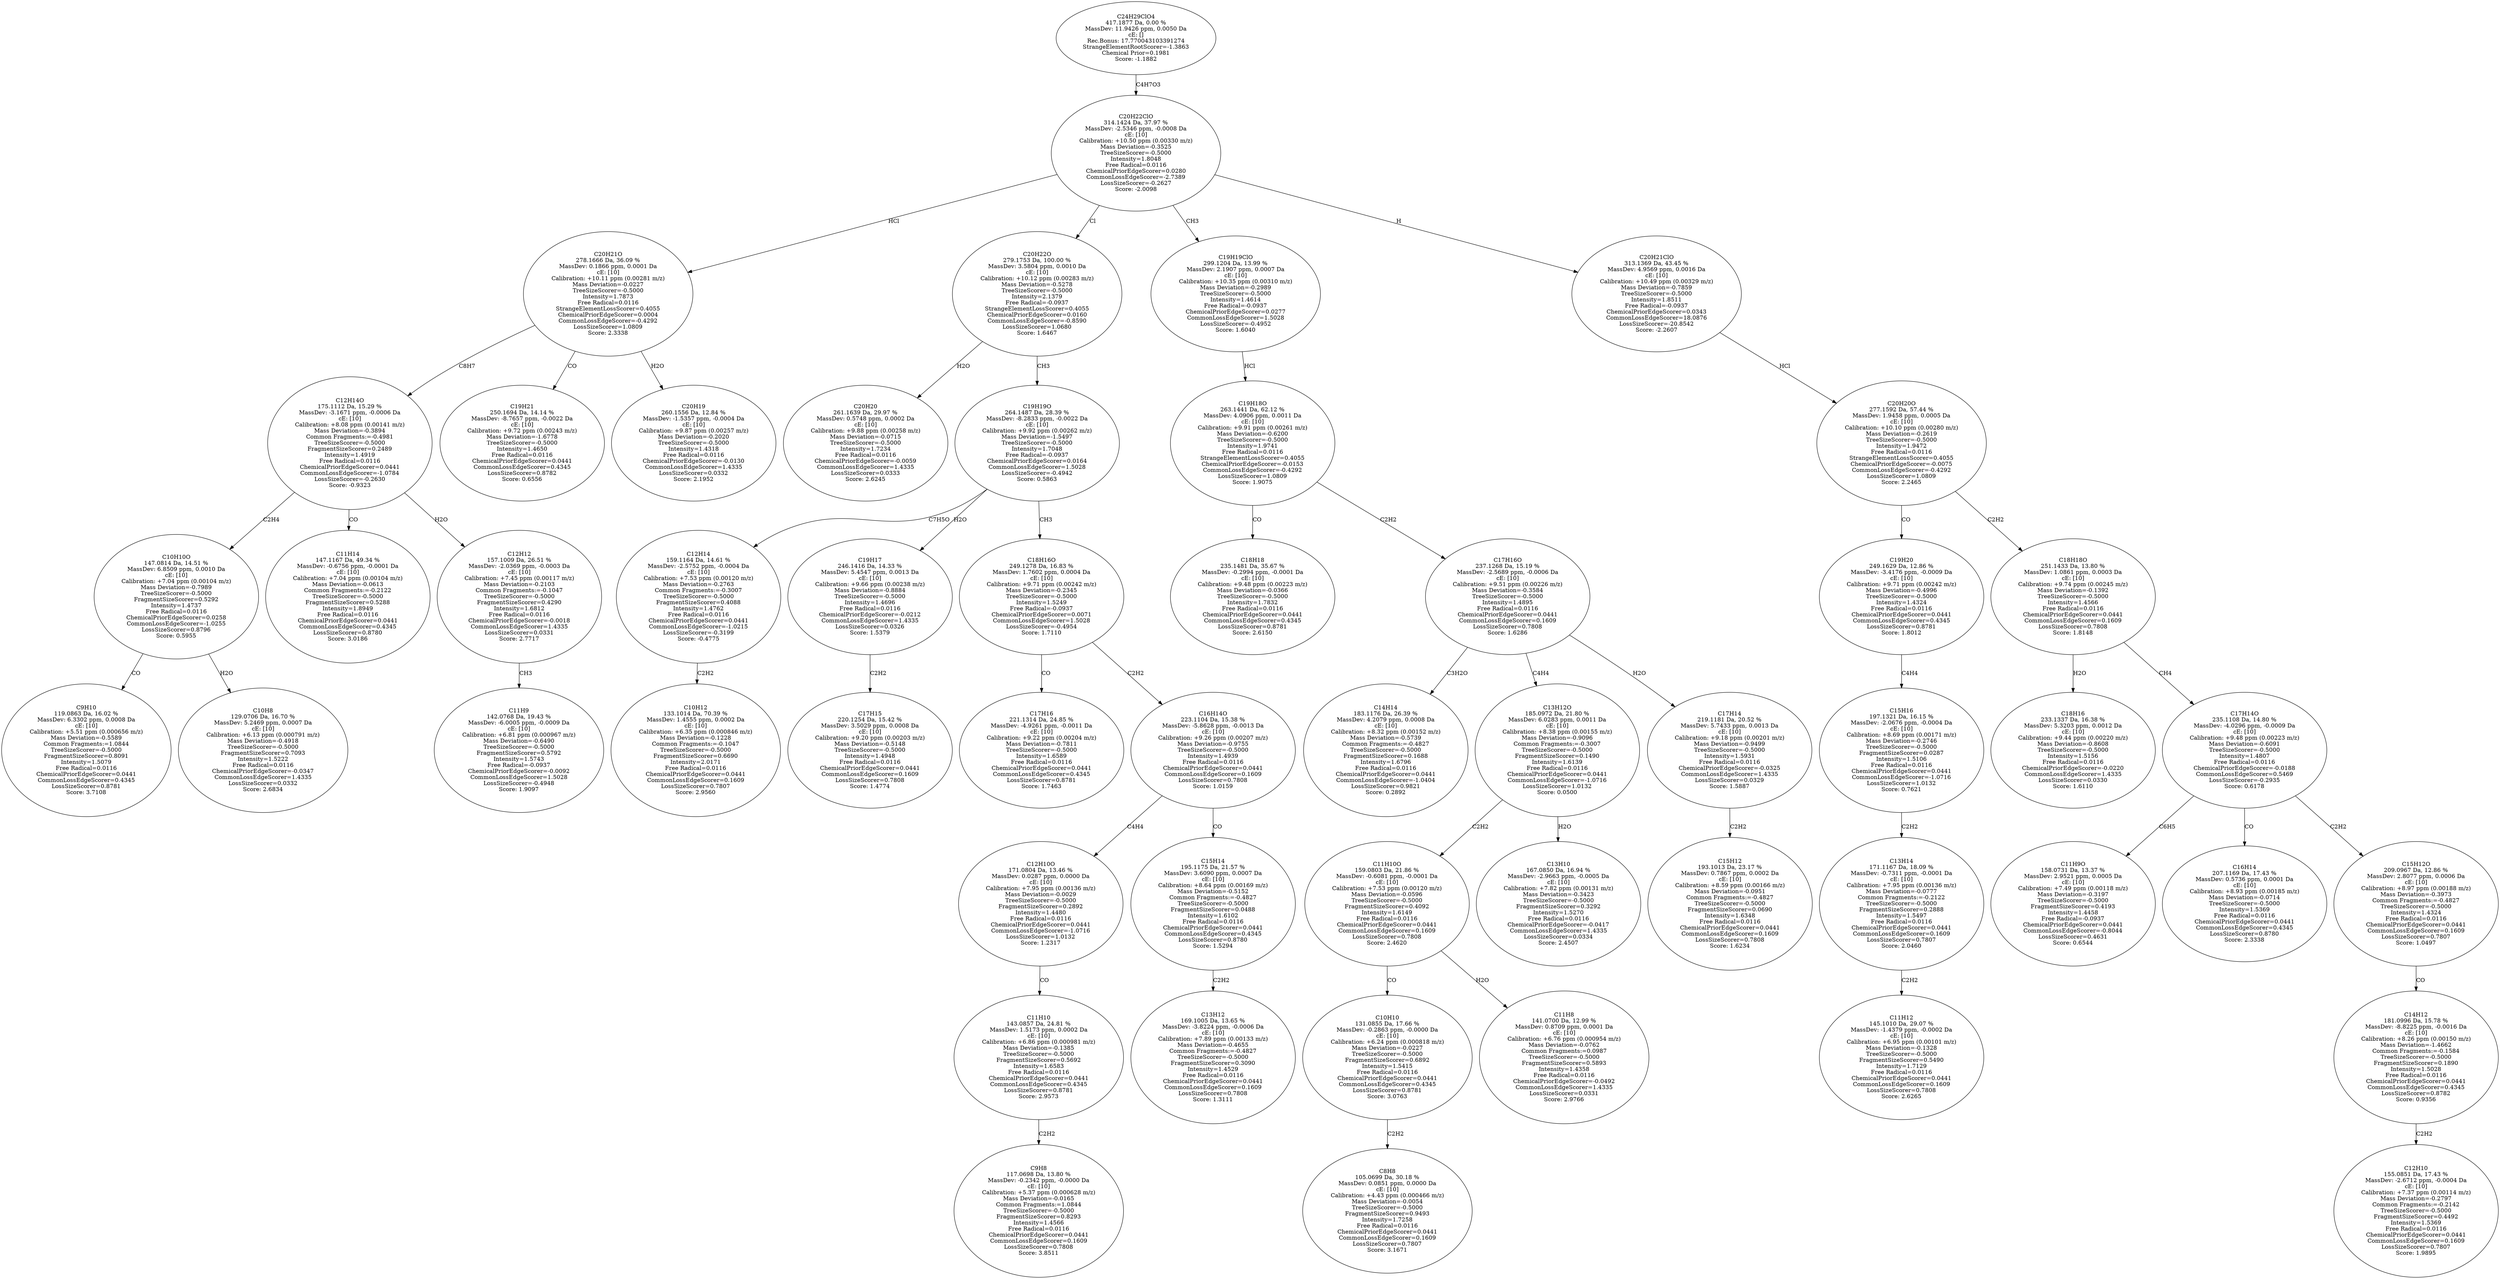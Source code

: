 strict digraph {
v1 [label="C9H10\n119.0863 Da, 16.02 %\nMassDev: 6.3302 ppm, 0.0008 Da\ncE: [10]\nCalibration: +5.51 ppm (0.000656 m/z)\nMass Deviation=-0.5589\nCommon Fragments:=1.0844\nTreeSizeScorer=-0.5000\nFragmentSizeScorer=0.8091\nIntensity=1.5079\nFree Radical=0.0116\nChemicalPriorEdgeScorer=0.0441\nCommonLossEdgeScorer=0.4345\nLossSizeScorer=0.8781\nScore: 3.7108"];
v2 [label="C10H8\n129.0706 Da, 16.70 %\nMassDev: 5.2469 ppm, 0.0007 Da\ncE: [10]\nCalibration: +6.13 ppm (0.000791 m/z)\nMass Deviation=-0.4918\nTreeSizeScorer=-0.5000\nFragmentSizeScorer=0.7093\nIntensity=1.5222\nFree Radical=0.0116\nChemicalPriorEdgeScorer=-0.0347\nCommonLossEdgeScorer=1.4335\nLossSizeScorer=0.0332\nScore: 2.6834"];
v3 [label="C10H10O\n147.0814 Da, 14.51 %\nMassDev: 6.8509 ppm, 0.0010 Da\ncE: [10]\nCalibration: +7.04 ppm (0.00104 m/z)\nMass Deviation=-0.7989\nTreeSizeScorer=-0.5000\nFragmentSizeScorer=0.5292\nIntensity=1.4737\nFree Radical=0.0116\nChemicalPriorEdgeScorer=0.0258\nCommonLossEdgeScorer=-1.0255\nLossSizeScorer=0.8796\nScore: 0.5955"];
v4 [label="C11H14\n147.1167 Da, 49.34 %\nMassDev: -0.6756 ppm, -0.0001 Da\ncE: [10]\nCalibration: +7.04 ppm (0.00104 m/z)\nMass Deviation=-0.0613\nCommon Fragments:=-0.2122\nTreeSizeScorer=-0.5000\nFragmentSizeScorer=0.5288\nIntensity=1.8949\nFree Radical=0.0116\nChemicalPriorEdgeScorer=0.0441\nCommonLossEdgeScorer=0.4345\nLossSizeScorer=0.8780\nScore: 3.0186"];
v5 [label="C11H9\n142.0768 Da, 19.43 %\nMassDev: -6.0005 ppm, -0.0009 Da\ncE: [10]\nCalibration: +6.81 ppm (0.000967 m/z)\nMass Deviation=-0.6490\nTreeSizeScorer=-0.5000\nFragmentSizeScorer=0.5792\nIntensity=1.5743\nFree Radical=-0.0937\nChemicalPriorEdgeScorer=-0.0092\nCommonLossEdgeScorer=1.5028\nLossSizeScorer=-0.4948\nScore: 1.9097"];
v6 [label="C12H12\n157.1009 Da, 26.51 %\nMassDev: -2.0369 ppm, -0.0003 Da\ncE: [10]\nCalibration: +7.45 ppm (0.00117 m/z)\nMass Deviation=-0.2103\nCommon Fragments:=-0.1047\nTreeSizeScorer=-0.5000\nFragmentSizeScorer=0.4290\nIntensity=1.6812\nFree Radical=0.0116\nChemicalPriorEdgeScorer=-0.0018\nCommonLossEdgeScorer=1.4335\nLossSizeScorer=0.0331\nScore: 2.7717"];
v7 [label="C12H14O\n175.1112 Da, 15.29 %\nMassDev: -3.1671 ppm, -0.0006 Da\ncE: [10]\nCalibration: +8.08 ppm (0.00141 m/z)\nMass Deviation=-0.3894\nCommon Fragments:=-0.4981\nTreeSizeScorer=-0.5000\nFragmentSizeScorer=0.2489\nIntensity=1.4919\nFree Radical=0.0116\nChemicalPriorEdgeScorer=0.0441\nCommonLossEdgeScorer=-1.0784\nLossSizeScorer=-0.2630\nScore: -0.9323"];
v8 [label="C19H21\n250.1694 Da, 14.14 %\nMassDev: -8.7657 ppm, -0.0022 Da\ncE: [10]\nCalibration: +9.72 ppm (0.00243 m/z)\nMass Deviation=-1.6778\nTreeSizeScorer=-0.5000\nIntensity=1.4650\nFree Radical=0.0116\nChemicalPriorEdgeScorer=0.0441\nCommonLossEdgeScorer=0.4345\nLossSizeScorer=0.8782\nScore: 0.6556"];
v9 [label="C20H19\n260.1556 Da, 12.84 %\nMassDev: -1.5357 ppm, -0.0004 Da\ncE: [10]\nCalibration: +9.87 ppm (0.00257 m/z)\nMass Deviation=-0.2020\nTreeSizeScorer=-0.5000\nIntensity=1.4318\nFree Radical=0.0116\nChemicalPriorEdgeScorer=-0.0130\nCommonLossEdgeScorer=1.4335\nLossSizeScorer=0.0332\nScore: 2.1952"];
v10 [label="C20H21O\n278.1666 Da, 36.09 %\nMassDev: 0.1866 ppm, 0.0001 Da\ncE: [10]\nCalibration: +10.11 ppm (0.00281 m/z)\nMass Deviation=-0.0227\nTreeSizeScorer=-0.5000\nIntensity=1.7873\nFree Radical=0.0116\nStrangeElementLossScorer=0.4055\nChemicalPriorEdgeScorer=0.0004\nCommonLossEdgeScorer=-0.4292\nLossSizeScorer=1.0809\nScore: 2.3338"];
v11 [label="C20H20\n261.1639 Da, 29.97 %\nMassDev: 0.5748 ppm, 0.0002 Da\ncE: [10]\nCalibration: +9.88 ppm (0.00258 m/z)\nMass Deviation=-0.0715\nTreeSizeScorer=-0.5000\nIntensity=1.7234\nFree Radical=0.0116\nChemicalPriorEdgeScorer=-0.0059\nCommonLossEdgeScorer=1.4335\nLossSizeScorer=0.0333\nScore: 2.6245"];
v12 [label="C10H12\n133.1014 Da, 70.39 %\nMassDev: 1.4555 ppm, 0.0002 Da\ncE: [10]\nCalibration: +6.35 ppm (0.000846 m/z)\nMass Deviation=-0.1228\nCommon Fragments:=-0.1047\nTreeSizeScorer=-0.5000\nFragmentSizeScorer=0.6690\nIntensity=2.0171\nFree Radical=0.0116\nChemicalPriorEdgeScorer=0.0441\nCommonLossEdgeScorer=0.1609\nLossSizeScorer=0.7807\nScore: 2.9560"];
v13 [label="C12H14\n159.1164 Da, 14.61 %\nMassDev: -2.5752 ppm, -0.0004 Da\ncE: [10]\nCalibration: +7.53 ppm (0.00120 m/z)\nMass Deviation=-0.2763\nCommon Fragments:=-0.3007\nTreeSizeScorer=-0.5000\nFragmentSizeScorer=0.4088\nIntensity=1.4762\nFree Radical=0.0116\nChemicalPriorEdgeScorer=0.0441\nCommonLossEdgeScorer=-1.0215\nLossSizeScorer=-0.3199\nScore: -0.4775"];
v14 [label="C17H15\n220.1254 Da, 15.42 %\nMassDev: 3.5029 ppm, 0.0008 Da\ncE: [10]\nCalibration: +9.20 ppm (0.00203 m/z)\nMass Deviation=-0.5148\nTreeSizeScorer=-0.5000\nIntensity=1.4948\nFree Radical=0.0116\nChemicalPriorEdgeScorer=0.0441\nCommonLossEdgeScorer=0.1609\nLossSizeScorer=0.7808\nScore: 1.4774"];
v15 [label="C19H17\n246.1416 Da, 14.33 %\nMassDev: 5.4547 ppm, 0.0013 Da\ncE: [10]\nCalibration: +9.66 ppm (0.00238 m/z)\nMass Deviation=-0.8884\nTreeSizeScorer=-0.5000\nIntensity=1.4696\nFree Radical=0.0116\nChemicalPriorEdgeScorer=-0.0212\nCommonLossEdgeScorer=1.4335\nLossSizeScorer=0.0326\nScore: 1.5379"];
v16 [label="C17H16\n221.1314 Da, 24.85 %\nMassDev: -4.9261 ppm, -0.0011 Da\ncE: [10]\nCalibration: +9.22 ppm (0.00204 m/z)\nMass Deviation=-0.7811\nTreeSizeScorer=-0.5000\nIntensity=1.6589\nFree Radical=0.0116\nChemicalPriorEdgeScorer=0.0441\nCommonLossEdgeScorer=0.4345\nLossSizeScorer=0.8781\nScore: 1.7463"];
v17 [label="C9H8\n117.0698 Da, 13.80 %\nMassDev: -0.2342 ppm, -0.0000 Da\ncE: [10]\nCalibration: +5.37 ppm (0.000628 m/z)\nMass Deviation=-0.0165\nCommon Fragments:=1.0844\nTreeSizeScorer=-0.5000\nFragmentSizeScorer=0.8293\nIntensity=1.4566\nFree Radical=0.0116\nChemicalPriorEdgeScorer=0.0441\nCommonLossEdgeScorer=0.1609\nLossSizeScorer=0.7808\nScore: 3.8511"];
v18 [label="C11H10\n143.0857 Da, 24.81 %\nMassDev: 1.5173 ppm, 0.0002 Da\ncE: [10]\nCalibration: +6.86 ppm (0.000981 m/z)\nMass Deviation=-0.1385\nTreeSizeScorer=-0.5000\nFragmentSizeScorer=0.5692\nIntensity=1.6583\nFree Radical=0.0116\nChemicalPriorEdgeScorer=0.0441\nCommonLossEdgeScorer=0.4345\nLossSizeScorer=0.8781\nScore: 2.9573"];
v19 [label="C12H10O\n171.0804 Da, 13.46 %\nMassDev: 0.0287 ppm, 0.0000 Da\ncE: [10]\nCalibration: +7.95 ppm (0.00136 m/z)\nMass Deviation=-0.0029\nTreeSizeScorer=-0.5000\nFragmentSizeScorer=0.2892\nIntensity=1.4480\nFree Radical=0.0116\nChemicalPriorEdgeScorer=0.0441\nCommonLossEdgeScorer=-1.0716\nLossSizeScorer=1.0132\nScore: 1.2317"];
v20 [label="C13H12\n169.1005 Da, 13.65 %\nMassDev: -3.8224 ppm, -0.0006 Da\ncE: [10]\nCalibration: +7.89 ppm (0.00133 m/z)\nMass Deviation=-0.4655\nCommon Fragments:=-0.4827\nTreeSizeScorer=-0.5000\nFragmentSizeScorer=0.3090\nIntensity=1.4529\nFree Radical=0.0116\nChemicalPriorEdgeScorer=0.0441\nCommonLossEdgeScorer=0.1609\nLossSizeScorer=0.7808\nScore: 1.3111"];
v21 [label="C15H14\n195.1175 Da, 21.57 %\nMassDev: 3.6090 ppm, 0.0007 Da\ncE: [10]\nCalibration: +8.64 ppm (0.00169 m/z)\nMass Deviation=-0.5152\nCommon Fragments:=-0.4827\nTreeSizeScorer=-0.5000\nFragmentSizeScorer=0.0488\nIntensity=1.6102\nFree Radical=0.0116\nChemicalPriorEdgeScorer=0.0441\nCommonLossEdgeScorer=0.4345\nLossSizeScorer=0.8780\nScore: 1.5294"];
v22 [label="C16H14O\n223.1104 Da, 15.38 %\nMassDev: -5.8628 ppm, -0.0013 Da\ncE: [10]\nCalibration: +9.26 ppm (0.00207 m/z)\nMass Deviation=-0.9755\nTreeSizeScorer=-0.5000\nIntensity=1.4939\nFree Radical=0.0116\nChemicalPriorEdgeScorer=0.0441\nCommonLossEdgeScorer=0.1609\nLossSizeScorer=0.7808\nScore: 1.0159"];
v23 [label="C18H16O\n249.1278 Da, 16.83 %\nMassDev: 1.7602 ppm, 0.0004 Da\ncE: [10]\nCalibration: +9.71 ppm (0.00242 m/z)\nMass Deviation=-0.2345\nTreeSizeScorer=-0.5000\nIntensity=1.5249\nFree Radical=-0.0937\nChemicalPriorEdgeScorer=0.0071\nCommonLossEdgeScorer=1.5028\nLossSizeScorer=-0.4954\nScore: 1.7110"];
v24 [label="C19H19O\n264.1487 Da, 28.39 %\nMassDev: -8.2833 ppm, -0.0022 Da\ncE: [10]\nCalibration: +9.92 ppm (0.00262 m/z)\nMass Deviation=-1.5497\nTreeSizeScorer=-0.5000\nIntensity=1.7048\nFree Radical=-0.0937\nChemicalPriorEdgeScorer=0.0164\nCommonLossEdgeScorer=1.5028\nLossSizeScorer=-0.4942\nScore: 0.5863"];
v25 [label="C20H22O\n279.1753 Da, 100.00 %\nMassDev: 3.5804 ppm, 0.0010 Da\ncE: [10]\nCalibration: +10.12 ppm (0.00283 m/z)\nMass Deviation=-0.5278\nTreeSizeScorer=-0.5000\nIntensity=2.1379\nFree Radical=-0.0937\nStrangeElementLossScorer=0.4055\nChemicalPriorEdgeScorer=0.0160\nCommonLossEdgeScorer=-0.8590\nLossSizeScorer=1.0680\nScore: 1.6467"];
v26 [label="C18H18\n235.1481 Da, 35.67 %\nMassDev: -0.2994 ppm, -0.0001 Da\ncE: [10]\nCalibration: +9.48 ppm (0.00223 m/z)\nMass Deviation=-0.0366\nTreeSizeScorer=-0.5000\nIntensity=1.7832\nFree Radical=0.0116\nChemicalPriorEdgeScorer=0.0441\nCommonLossEdgeScorer=0.4345\nLossSizeScorer=0.8781\nScore: 2.6150"];
v27 [label="C14H14\n183.1176 Da, 26.39 %\nMassDev: 4.2079 ppm, 0.0008 Da\ncE: [10]\nCalibration: +8.32 ppm (0.00152 m/z)\nMass Deviation=-0.5739\nCommon Fragments:=-0.4827\nTreeSizeScorer=-0.5000\nFragmentSizeScorer=0.1688\nIntensity=1.6796\nFree Radical=0.0116\nChemicalPriorEdgeScorer=0.0441\nCommonLossEdgeScorer=-1.0404\nLossSizeScorer=0.9821\nScore: 0.2892"];
v28 [label="C8H8\n105.0699 Da, 30.18 %\nMassDev: 0.0851 ppm, 0.0000 Da\ncE: [10]\nCalibration: +4.43 ppm (0.000466 m/z)\nMass Deviation=-0.0054\nTreeSizeScorer=-0.5000\nFragmentSizeScorer=0.9493\nIntensity=1.7258\nFree Radical=0.0116\nChemicalPriorEdgeScorer=0.0441\nCommonLossEdgeScorer=0.1609\nLossSizeScorer=0.7807\nScore: 3.1671"];
v29 [label="C10H10\n131.0855 Da, 17.66 %\nMassDev: -0.2863 ppm, -0.0000 Da\ncE: [10]\nCalibration: +6.24 ppm (0.000818 m/z)\nMass Deviation=-0.0227\nTreeSizeScorer=-0.5000\nFragmentSizeScorer=0.6892\nIntensity=1.5415\nFree Radical=0.0116\nChemicalPriorEdgeScorer=0.0441\nCommonLossEdgeScorer=0.4345\nLossSizeScorer=0.8781\nScore: 3.0763"];
v30 [label="C11H8\n141.0700 Da, 12.99 %\nMassDev: 0.8709 ppm, 0.0001 Da\ncE: [10]\nCalibration: +6.76 ppm (0.000954 m/z)\nMass Deviation=-0.0762\nCommon Fragments:=0.0987\nTreeSizeScorer=-0.5000\nFragmentSizeScorer=0.5893\nIntensity=1.4358\nFree Radical=0.0116\nChemicalPriorEdgeScorer=-0.0492\nCommonLossEdgeScorer=1.4335\nLossSizeScorer=0.0331\nScore: 2.9766"];
v31 [label="C11H10O\n159.0803 Da, 21.86 %\nMassDev: -0.6081 ppm, -0.0001 Da\ncE: [10]\nCalibration: +7.53 ppm (0.00120 m/z)\nMass Deviation=-0.0596\nTreeSizeScorer=-0.5000\nFragmentSizeScorer=0.4092\nIntensity=1.6149\nFree Radical=0.0116\nChemicalPriorEdgeScorer=0.0441\nCommonLossEdgeScorer=0.1609\nLossSizeScorer=0.7808\nScore: 2.4620"];
v32 [label="C13H10\n167.0850 Da, 16.94 %\nMassDev: -2.9663 ppm, -0.0005 Da\ncE: [10]\nCalibration: +7.82 ppm (0.00131 m/z)\nMass Deviation=-0.3423\nTreeSizeScorer=-0.5000\nFragmentSizeScorer=0.3292\nIntensity=1.5270\nFree Radical=0.0116\nChemicalPriorEdgeScorer=-0.0417\nCommonLossEdgeScorer=1.4335\nLossSizeScorer=0.0334\nScore: 2.4507"];
v33 [label="C13H12O\n185.0972 Da, 21.80 %\nMassDev: 6.0283 ppm, 0.0011 Da\ncE: [10]\nCalibration: +8.38 ppm (0.00155 m/z)\nMass Deviation=-0.9096\nCommon Fragments:=-0.3007\nTreeSizeScorer=-0.5000\nFragmentSizeScorer=0.1490\nIntensity=1.6139\nFree Radical=0.0116\nChemicalPriorEdgeScorer=0.0441\nCommonLossEdgeScorer=-1.0716\nLossSizeScorer=1.0132\nScore: 0.0500"];
v34 [label="C15H12\n193.1013 Da, 23.17 %\nMassDev: 0.7867 ppm, 0.0002 Da\ncE: [10]\nCalibration: +8.59 ppm (0.00166 m/z)\nMass Deviation=-0.0951\nCommon Fragments:=-0.4827\nTreeSizeScorer=-0.5000\nFragmentSizeScorer=0.0690\nIntensity=1.6348\nFree Radical=0.0116\nChemicalPriorEdgeScorer=0.0441\nCommonLossEdgeScorer=0.1609\nLossSizeScorer=0.7808\nScore: 1.6234"];
v35 [label="C17H14\n219.1181 Da, 20.52 %\nMassDev: 5.7433 ppm, 0.0013 Da\ncE: [10]\nCalibration: +9.18 ppm (0.00201 m/z)\nMass Deviation=-0.9499\nTreeSizeScorer=-0.5000\nIntensity=1.5931\nFree Radical=0.0116\nChemicalPriorEdgeScorer=-0.0325\nCommonLossEdgeScorer=1.4335\nLossSizeScorer=0.0329\nScore: 1.5887"];
v36 [label="C17H16O\n237.1268 Da, 15.19 %\nMassDev: -2.5689 ppm, -0.0006 Da\ncE: [10]\nCalibration: +9.51 ppm (0.00226 m/z)\nMass Deviation=-0.3584\nTreeSizeScorer=-0.5000\nIntensity=1.4895\nFree Radical=0.0116\nChemicalPriorEdgeScorer=0.0441\nCommonLossEdgeScorer=0.1609\nLossSizeScorer=0.7808\nScore: 1.6286"];
v37 [label="C19H18O\n263.1441 Da, 62.12 %\nMassDev: 4.0906 ppm, 0.0011 Da\ncE: [10]\nCalibration: +9.91 ppm (0.00261 m/z)\nMass Deviation=-0.6200\nTreeSizeScorer=-0.5000\nIntensity=1.9741\nFree Radical=0.0116\nStrangeElementLossScorer=0.4055\nChemicalPriorEdgeScorer=-0.0153\nCommonLossEdgeScorer=-0.4292\nLossSizeScorer=1.0809\nScore: 1.9075"];
v38 [label="C19H19ClO\n299.1204 Da, 13.99 %\nMassDev: 2.1907 ppm, 0.0007 Da\ncE: [10]\nCalibration: +10.35 ppm (0.00310 m/z)\nMass Deviation=-0.2989\nTreeSizeScorer=-0.5000\nIntensity=1.4614\nFree Radical=-0.0937\nChemicalPriorEdgeScorer=0.0277\nCommonLossEdgeScorer=1.5028\nLossSizeScorer=-0.4952\nScore: 1.6040"];
v39 [label="C11H12\n145.1010 Da, 29.07 %\nMassDev: -1.4379 ppm, -0.0002 Da\ncE: [10]\nCalibration: +6.95 ppm (0.00101 m/z)\nMass Deviation=-0.1328\nTreeSizeScorer=-0.5000\nFragmentSizeScorer=0.5490\nIntensity=1.7129\nFree Radical=0.0116\nChemicalPriorEdgeScorer=0.0441\nCommonLossEdgeScorer=0.1609\nLossSizeScorer=0.7808\nScore: 2.6265"];
v40 [label="C13H14\n171.1167 Da, 18.09 %\nMassDev: -0.7311 ppm, -0.0001 Da\ncE: [10]\nCalibration: +7.95 ppm (0.00136 m/z)\nMass Deviation=-0.0777\nCommon Fragments:=-0.2122\nTreeSizeScorer=-0.5000\nFragmentSizeScorer=0.2888\nIntensity=1.5497\nFree Radical=0.0116\nChemicalPriorEdgeScorer=0.0441\nCommonLossEdgeScorer=0.1609\nLossSizeScorer=0.7807\nScore: 2.0460"];
v41 [label="C15H16\n197.1321 Da, 16.15 %\nMassDev: -2.0676 ppm, -0.0004 Da\ncE: [10]\nCalibration: +8.69 ppm (0.00171 m/z)\nMass Deviation=-0.2746\nTreeSizeScorer=-0.5000\nFragmentSizeScorer=0.0287\nIntensity=1.5106\nFree Radical=0.0116\nChemicalPriorEdgeScorer=0.0441\nCommonLossEdgeScorer=-1.0716\nLossSizeScorer=1.0132\nScore: 0.7621"];
v42 [label="C19H20\n249.1629 Da, 12.86 %\nMassDev: -3.4176 ppm, -0.0009 Da\ncE: [10]\nCalibration: +9.71 ppm (0.00242 m/z)\nMass Deviation=-0.4996\nTreeSizeScorer=-0.5000\nIntensity=1.4324\nFree Radical=0.0116\nChemicalPriorEdgeScorer=0.0441\nCommonLossEdgeScorer=0.4345\nLossSizeScorer=0.8781\nScore: 1.8012"];
v43 [label="C18H16\n233.1337 Da, 16.38 %\nMassDev: 5.3203 ppm, 0.0012 Da\ncE: [10]\nCalibration: +9.44 ppm (0.00220 m/z)\nMass Deviation=-0.8608\nTreeSizeScorer=-0.5000\nIntensity=1.5156\nFree Radical=0.0116\nChemicalPriorEdgeScorer=-0.0220\nCommonLossEdgeScorer=1.4335\nLossSizeScorer=0.0330\nScore: 1.6110"];
v44 [label="C11H9O\n158.0731 Da, 13.37 %\nMassDev: 2.9521 ppm, 0.0005 Da\ncE: [10]\nCalibration: +7.49 ppm (0.00118 m/z)\nMass Deviation=-0.3197\nTreeSizeScorer=-0.5000\nFragmentSizeScorer=0.4193\nIntensity=1.4458\nFree Radical=-0.0937\nChemicalPriorEdgeScorer=0.0441\nCommonLossEdgeScorer=-0.8044\nLossSizeScorer=0.4631\nScore: 0.6544"];
v45 [label="C16H14\n207.1169 Da, 17.43 %\nMassDev: 0.5736 ppm, 0.0001 Da\ncE: [10]\nCalibration: +8.93 ppm (0.00185 m/z)\nMass Deviation=-0.0714\nTreeSizeScorer=-0.5000\nIntensity=1.5369\nFree Radical=0.0116\nChemicalPriorEdgeScorer=0.0441\nCommonLossEdgeScorer=0.4345\nLossSizeScorer=0.8780\nScore: 2.3338"];
v46 [label="C12H10\n155.0851 Da, 17.43 %\nMassDev: -2.6712 ppm, -0.0004 Da\ncE: [10]\nCalibration: +7.37 ppm (0.00114 m/z)\nMass Deviation=-0.2797\nCommon Fragments:=-0.2142\nTreeSizeScorer=-0.5000\nFragmentSizeScorer=0.4492\nIntensity=1.5369\nFree Radical=0.0116\nChemicalPriorEdgeScorer=0.0441\nCommonLossEdgeScorer=0.1609\nLossSizeScorer=0.7807\nScore: 1.9895"];
v47 [label="C14H12\n181.0996 Da, 15.78 %\nMassDev: -8.8225 ppm, -0.0016 Da\ncE: [10]\nCalibration: +8.26 ppm (0.00150 m/z)\nMass Deviation=-1.4662\nCommon Fragments:=-0.1584\nTreeSizeScorer=-0.5000\nFragmentSizeScorer=0.1890\nIntensity=1.5028\nFree Radical=0.0116\nChemicalPriorEdgeScorer=0.0441\nCommonLossEdgeScorer=0.4345\nLossSizeScorer=0.8782\nScore: 0.9356"];
v48 [label="C15H12O\n209.0967 Da, 12.86 %\nMassDev: 2.8077 ppm, 0.0006 Da\ncE: [10]\nCalibration: +8.97 ppm (0.00188 m/z)\nMass Deviation=-0.3973\nCommon Fragments:=-0.4827\nTreeSizeScorer=-0.5000\nIntensity=1.4324\nFree Radical=0.0116\nChemicalPriorEdgeScorer=0.0441\nCommonLossEdgeScorer=0.1609\nLossSizeScorer=0.7807\nScore: 1.0497"];
v49 [label="C17H14O\n235.1108 Da, 14.80 %\nMassDev: -4.0296 ppm, -0.0009 Da\ncE: [10]\nCalibration: +9.48 ppm (0.00223 m/z)\nMass Deviation=-0.6091\nTreeSizeScorer=-0.5000\nIntensity=1.4807\nFree Radical=0.0116\nChemicalPriorEdgeScorer=-0.0188\nCommonLossEdgeScorer=0.5469\nLossSizeScorer=-0.2935\nScore: 0.6178"];
v50 [label="C18H18O\n251.1433 Da, 13.80 %\nMassDev: 1.0861 ppm, 0.0003 Da\ncE: [10]\nCalibration: +9.74 ppm (0.00245 m/z)\nMass Deviation=-0.1392\nTreeSizeScorer=-0.5000\nIntensity=1.4566\nFree Radical=0.0116\nChemicalPriorEdgeScorer=0.0441\nCommonLossEdgeScorer=0.1609\nLossSizeScorer=0.7808\nScore: 1.8148"];
v51 [label="C20H20O\n277.1592 Da, 57.44 %\nMassDev: 1.9458 ppm, 0.0005 Da\ncE: [10]\nCalibration: +10.10 ppm (0.00280 m/z)\nMass Deviation=-0.2619\nTreeSizeScorer=-0.5000\nIntensity=1.9472\nFree Radical=0.0116\nStrangeElementLossScorer=0.4055\nChemicalPriorEdgeScorer=-0.0075\nCommonLossEdgeScorer=-0.4292\nLossSizeScorer=1.0809\nScore: 2.2465"];
v52 [label="C20H21ClO\n313.1369 Da, 43.45 %\nMassDev: 4.9569 ppm, 0.0016 Da\ncE: [10]\nCalibration: +10.49 ppm (0.00329 m/z)\nMass Deviation=-0.7859\nTreeSizeScorer=-0.5000\nIntensity=1.8511\nFree Radical=-0.0937\nChemicalPriorEdgeScorer=0.0343\nCommonLossEdgeScorer=18.0876\nLossSizeScorer=-20.8542\nScore: -2.2607"];
v53 [label="C20H22ClO\n314.1424 Da, 37.97 %\nMassDev: -2.5346 ppm, -0.0008 Da\ncE: [10]\nCalibration: +10.50 ppm (0.00330 m/z)\nMass Deviation=-0.3525\nTreeSizeScorer=-0.5000\nIntensity=1.8048\nFree Radical=0.0116\nChemicalPriorEdgeScorer=0.0280\nCommonLossEdgeScorer=-2.7389\nLossSizeScorer=-0.2627\nScore: -2.0098"];
v54 [label="C24H29ClO4\n417.1877 Da, 0.00 %\nMassDev: 11.9426 ppm, 0.0050 Da\ncE: []\nRec.Bonus: 17.770043103391274\nStrangeElementRootScorer=-1.3863\nChemical Prior=0.1981\nScore: -1.1882"];
v3 -> v1 [label="CO"];
v3 -> v2 [label="H2O"];
v7 -> v3 [label="C2H4"];
v7 -> v4 [label="CO"];
v6 -> v5 [label="CH3"];
v7 -> v6 [label="H2O"];
v10 -> v7 [label="C8H7"];
v10 -> v8 [label="CO"];
v10 -> v9 [label="H2O"];
v53 -> v10 [label="HCl"];
v25 -> v11 [label="H2O"];
v13 -> v12 [label="C2H2"];
v24 -> v13 [label="C7H5O"];
v15 -> v14 [label="C2H2"];
v24 -> v15 [label="H2O"];
v23 -> v16 [label="CO"];
v18 -> v17 [label="C2H2"];
v19 -> v18 [label="CO"];
v22 -> v19 [label="C4H4"];
v21 -> v20 [label="C2H2"];
v22 -> v21 [label="CO"];
v23 -> v22 [label="C2H2"];
v24 -> v23 [label="CH3"];
v25 -> v24 [label="CH3"];
v53 -> v25 [label="Cl"];
v37 -> v26 [label="CO"];
v36 -> v27 [label="C3H2O"];
v29 -> v28 [label="C2H2"];
v31 -> v29 [label="CO"];
v31 -> v30 [label="H2O"];
v33 -> v31 [label="C2H2"];
v33 -> v32 [label="H2O"];
v36 -> v33 [label="C4H4"];
v35 -> v34 [label="C2H2"];
v36 -> v35 [label="H2O"];
v37 -> v36 [label="C2H2"];
v38 -> v37 [label="HCl"];
v53 -> v38 [label="CH3"];
v40 -> v39 [label="C2H2"];
v41 -> v40 [label="C2H2"];
v42 -> v41 [label="C4H4"];
v51 -> v42 [label="CO"];
v50 -> v43 [label="H2O"];
v49 -> v44 [label="C6H5"];
v49 -> v45 [label="CO"];
v47 -> v46 [label="C2H2"];
v48 -> v47 [label="CO"];
v49 -> v48 [label="C2H2"];
v50 -> v49 [label="CH4"];
v51 -> v50 [label="C2H2"];
v52 -> v51 [label="HCl"];
v53 -> v52 [label="H"];
v54 -> v53 [label="C4H7O3"];
}